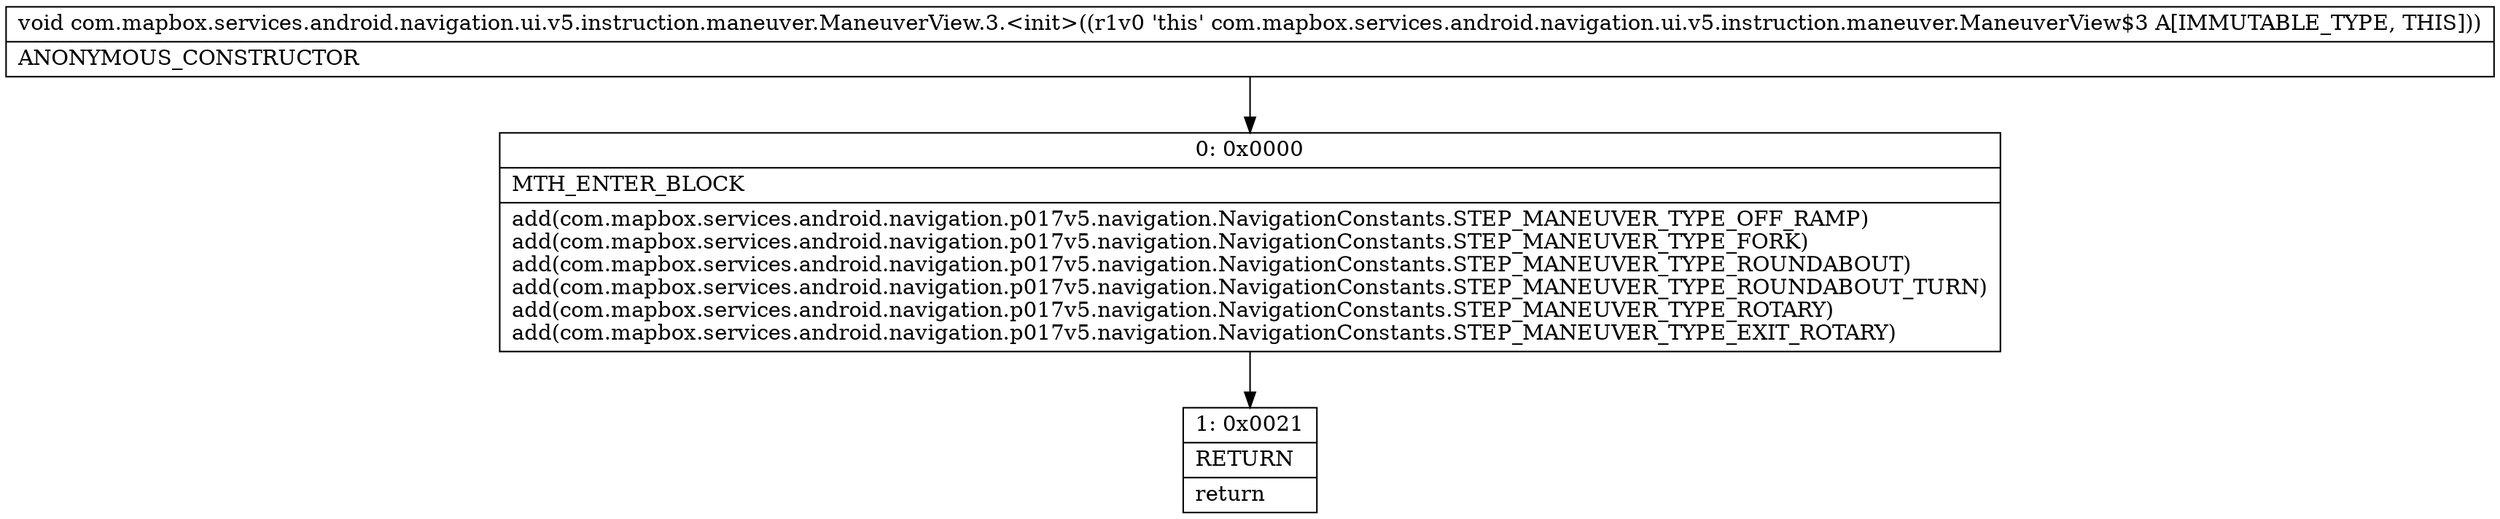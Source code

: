 digraph "CFG forcom.mapbox.services.android.navigation.ui.v5.instruction.maneuver.ManeuverView.3.\<init\>()V" {
Node_0 [shape=record,label="{0\:\ 0x0000|MTH_ENTER_BLOCK\l|add(com.mapbox.services.android.navigation.p017v5.navigation.NavigationConstants.STEP_MANEUVER_TYPE_OFF_RAMP)\ladd(com.mapbox.services.android.navigation.p017v5.navigation.NavigationConstants.STEP_MANEUVER_TYPE_FORK)\ladd(com.mapbox.services.android.navigation.p017v5.navigation.NavigationConstants.STEP_MANEUVER_TYPE_ROUNDABOUT)\ladd(com.mapbox.services.android.navigation.p017v5.navigation.NavigationConstants.STEP_MANEUVER_TYPE_ROUNDABOUT_TURN)\ladd(com.mapbox.services.android.navigation.p017v5.navigation.NavigationConstants.STEP_MANEUVER_TYPE_ROTARY)\ladd(com.mapbox.services.android.navigation.p017v5.navigation.NavigationConstants.STEP_MANEUVER_TYPE_EXIT_ROTARY)\l}"];
Node_1 [shape=record,label="{1\:\ 0x0021|RETURN\l|return\l}"];
MethodNode[shape=record,label="{void com.mapbox.services.android.navigation.ui.v5.instruction.maneuver.ManeuverView.3.\<init\>((r1v0 'this' com.mapbox.services.android.navigation.ui.v5.instruction.maneuver.ManeuverView$3 A[IMMUTABLE_TYPE, THIS]))  | ANONYMOUS_CONSTRUCTOR\l}"];
MethodNode -> Node_0;
Node_0 -> Node_1;
}

